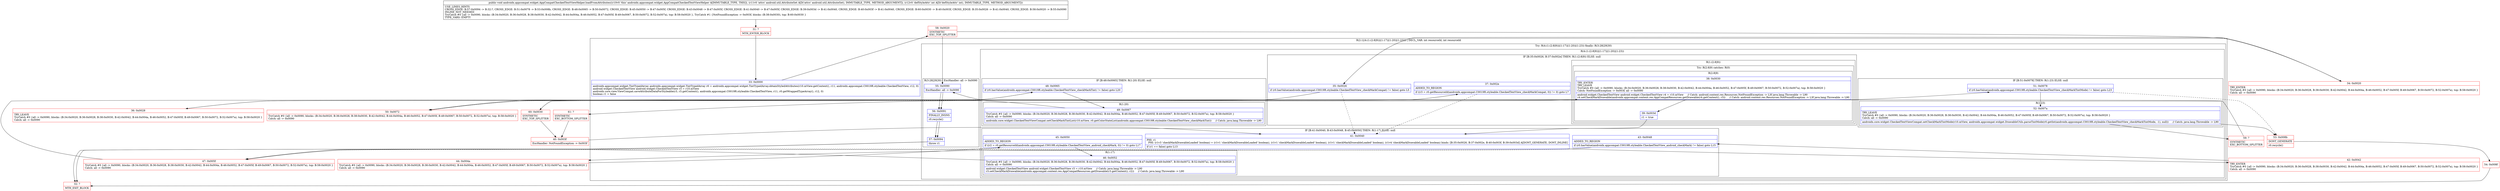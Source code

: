 digraph "CFG forandroidx.appcompat.widget.AppCompatCheckedTextViewHelper.loadFromAttributes(Landroid\/util\/AttributeSet;I)V" {
subgraph cluster_Region_1320378055 {
label = "R(2:1|(4:(1:(2:8|9))|(1:17)|(1:20)|(1:23))) | DECL_VAR: int resourceId, int resourceId\l";
node [shape=record,color=blue];
Node_33 [shape=record,label="{33\:\ 0x0000|androidx.appcompat.widget.TintTypedArray androidx.appcompat.widget.TintTypedArray r0 = androidx.appcompat.widget.TintTypedArray.obtainStyledAttributes(r10.mView.getContext(), r11, androidx.appcompat.C0019R.styleable.CheckedTextView, r12, 0)\landroid.widget.CheckedTextView android.widget.CheckedTextView r3 = r10.mView\landroidx.core.view.ViewCompat.saveAttributeDataForStyleable(r3, r3.getContext(), androidx.appcompat.C0019R.styleable.CheckedTextView, r11, r0.getWrappedTypeArray(), r12, 0)\lboolean r1 = false\l}"];
subgraph cluster_TryCatchRegion_12183298 {
label = "Try: R(4:(1:(2:8|9))|(1:17)|(1:20)|(1:23)) finally: R(3:28|29|30)";
node [shape=record,color=blue];
subgraph cluster_Region_680072178 {
label = "R(4:(1:(2:8|9))|(1:17)|(1:20)|(1:23))";
node [shape=record,color=blue];
subgraph cluster_IfRegion_701888237 {
label = "IF [B:35:0x0026, B:37:0x002e] THEN: R(1:(2:8|9)) ELSE: null";
node [shape=record,color=blue];
Node_35 [shape=record,label="{35\:\ 0x0026|if (r0.hasValue(androidx.appcompat.C0019R.styleable.CheckedTextView_checkMarkCompat) != false) goto L5\l}"];
Node_37 [shape=record,label="{37\:\ 0x002e|ADDED_TO_REGION\l|if ((r3 = r0.getResourceId(androidx.appcompat.C0019R.styleable.CheckedTextView_checkMarkCompat, 0)) != 0) goto L7\l}"];
subgraph cluster_Region_943332426 {
label = "R(1:(2:8|9))";
node [shape=record,color=blue];
subgraph cluster_TryCatchRegion_1853672971 {
label = "Try: R(2:8|9) catches: R(0)";
node [shape=record,color=blue];
subgraph cluster_Region_1601482296 {
label = "R(2:8|9)";
node [shape=record,color=blue];
Node_38 [shape=record,label="{38\:\ 0x0030|TRY_ENTER\lTRY_LEAVE\lTryCatch #0 \{all \-\> 0x0090, blocks: (B:34:0x0020, B:36:0x0028, B:38:0x0030, B:42:0x0042, B:44:0x004a, B:46:0x0052, B:47:0x005f, B:49:0x0067, B:50:0x0072, B:52:0x007a), top: B:58:0x0020 \}\lCatch: NotFoundException \-\> 0x003f, all \-\> 0x0090\l|android.widget.CheckedTextView android.widget.CheckedTextView r4 = r10.mView     \/\/ Catch: android.content.res.Resources.NotFoundException \-\> L3f java.lang.Throwable \-\> L90\lr4.setCheckMarkDrawable(androidx.appcompat.content.res.AppCompatResources.getDrawable(r4.getContext(), r3))     \/\/ Catch: android.content.res.Resources.NotFoundException \-\> L3f java.lang.Throwable \-\> L90\l}"];
Node_39 [shape=record,label="{39\:\ 0x003d|r1 = true\l}"];
}
subgraph cluster_Region_565359921 {
label = "R(0) | ExcHandler: NotFoundException \-\> 0x003f\l";
node [shape=record,color=blue];
}
}
}
}
subgraph cluster_IfRegion_1827435660 {
label = "IF [B:41:0x0040, B:43:0x0048, B:45:0x0050] THEN: R(1:17) ELSE: null";
node [shape=record,color=blue];
Node_41 [shape=record,label="{41\:\ 0x0040|PHI: r1 \l  PHI: (r1v3 'checkMarkDrawableLoaded' boolean) = (r1v1 'checkMarkDrawableLoaded' boolean), (r1v1 'checkMarkDrawableLoaded' boolean), (r1v1 'checkMarkDrawableLoaded' boolean), (r1v4 'checkMarkDrawableLoaded' boolean) binds: [B:35:0x0026, B:37:0x002e, B:40:0x003f, B:39:0x003d] A[DONT_GENERATE, DONT_INLINE]\l|if (r1 == false) goto L13\l}"];
Node_43 [shape=record,label="{43\:\ 0x0048|ADDED_TO_REGION\l|if (r0.hasValue(androidx.appcompat.C0019R.styleable.CheckedTextView_android_checkMark) != false) goto L15\l}"];
Node_45 [shape=record,label="{45\:\ 0x0050|ADDED_TO_REGION\l|if ((r2 = r0.getResourceId(androidx.appcompat.C0019R.styleable.CheckedTextView_android_checkMark, 0)) != 0) goto L17\l}"];
subgraph cluster_Region_1022362054 {
label = "R(1:17)";
node [shape=record,color=blue];
Node_46 [shape=record,label="{46\:\ 0x0052|TryCatch #0 \{all \-\> 0x0090, blocks: (B:34:0x0020, B:36:0x0028, B:38:0x0030, B:42:0x0042, B:44:0x004a, B:46:0x0052, B:47:0x005f, B:49:0x0067, B:50:0x0072, B:52:0x007a), top: B:58:0x0020 \}\lCatch: all \-\> 0x0090\l|android.widget.CheckedTextView android.widget.CheckedTextView r3 = r10.mView     \/\/ Catch: java.lang.Throwable \-\> L90\lr3.setCheckMarkDrawable(androidx.appcompat.content.res.AppCompatResources.getDrawable(r3.getContext(), r2))     \/\/ Catch: java.lang.Throwable \-\> L90\l}"];
}
}
subgraph cluster_IfRegion_1606950419 {
label = "IF [B:48:0x0065] THEN: R(1:20) ELSE: null";
node [shape=record,color=blue];
Node_48 [shape=record,label="{48\:\ 0x0065|if (r0.hasValue(androidx.appcompat.C0019R.styleable.CheckedTextView_checkMarkTint) != false) goto L20\l}"];
subgraph cluster_Region_190395979 {
label = "R(1:20)";
node [shape=record,color=blue];
Node_49 [shape=record,label="{49\:\ 0x0067|TryCatch #0 \{all \-\> 0x0090, blocks: (B:34:0x0020, B:36:0x0028, B:38:0x0030, B:42:0x0042, B:44:0x004a, B:46:0x0052, B:47:0x005f, B:49:0x0067, B:50:0x0072, B:52:0x007a), top: B:58:0x0020 \}\lCatch: all \-\> 0x0090\l|androidx.core.widget.CheckedTextViewCompat.setCheckMarkTintList(r10.mView, r0.getColorStateList(androidx.appcompat.C0019R.styleable.CheckedTextView_checkMarkTint))     \/\/ Catch: java.lang.Throwable \-\> L90\l}"];
}
}
subgraph cluster_IfRegion_222157651 {
label = "IF [B:51:0x0078] THEN: R(1:23) ELSE: null";
node [shape=record,color=blue];
Node_51 [shape=record,label="{51\:\ 0x0078|if (r0.hasValue(androidx.appcompat.C0019R.styleable.CheckedTextView_checkMarkTintMode) != false) goto L23\l}"];
subgraph cluster_Region_49976940 {
label = "R(1:23)";
node [shape=record,color=blue];
Node_52 [shape=record,label="{52\:\ 0x007a|TRY_LEAVE\lTryCatch #0 \{all \-\> 0x0090, blocks: (B:34:0x0020, B:36:0x0028, B:38:0x0030, B:42:0x0042, B:44:0x004a, B:46:0x0052, B:47:0x005f, B:49:0x0067, B:50:0x0072, B:52:0x007a), top: B:58:0x0020 \}\lCatch: all \-\> 0x0090\l|androidx.core.widget.CheckedTextViewCompat.setCheckMarkTintMode(r10.mView, androidx.appcompat.widget.DrawableUtils.parseTintMode(r0.getInt(androidx.appcompat.C0019R.styleable.CheckedTextView_checkMarkTintMode, \-1), null))     \/\/ Catch: java.lang.Throwable \-\> L90\l}"];
}
}
}
subgraph cluster_Region_501033126 {
label = "R(3:28|29|30) | ExcHandler: all \-\> 0x0090\l";
node [shape=record,color=blue];
Node_55 [shape=record,label="{55\:\ 0x0090|ExcHandler: all \-\> 0x0090\l}"];
Node_56 [shape=record,label="{56\:\ 0x0091|FINALLY_INSNS\l|r0.recycle()\l}"];
Node_57 [shape=record,label="{57\:\ 0x0094|throw r1\l}"];
}
}
}
subgraph cluster_Region_501033126 {
label = "R(3:28|29|30) | ExcHandler: all \-\> 0x0090\l";
node [shape=record,color=blue];
Node_55 [shape=record,label="{55\:\ 0x0090|ExcHandler: all \-\> 0x0090\l}"];
Node_56 [shape=record,label="{56\:\ 0x0091|FINALLY_INSNS\l|r0.recycle()\l}"];
Node_57 [shape=record,label="{57\:\ 0x0094|throw r1\l}"];
}
subgraph cluster_Region_565359921 {
label = "R(0) | ExcHandler: NotFoundException \-\> 0x003f\l";
node [shape=record,color=blue];
}
Node_31 [shape=record,color=red,label="{31\:\ ?|MTH_ENTER_BLOCK\l}"];
Node_58 [shape=record,color=red,label="{58\:\ 0x0020|SYNTHETIC\lEXC_TOP_SPLITTER\l}"];
Node_34 [shape=record,color=red,label="{34\:\ 0x0020|TRY_ENTER\lTryCatch #0 \{all \-\> 0x0090, blocks: (B:34:0x0020, B:36:0x0028, B:38:0x0030, B:42:0x0042, B:44:0x004a, B:46:0x0052, B:47:0x005f, B:49:0x0067, B:50:0x0072, B:52:0x007a), top: B:58:0x0020 \}\lCatch: all \-\> 0x0090\l}"];
Node_36 [shape=record,color=red,label="{36\:\ 0x0028|TRY_LEAVE\lTryCatch #0 \{all \-\> 0x0090, blocks: (B:34:0x0020, B:36:0x0028, B:38:0x0030, B:42:0x0042, B:44:0x004a, B:46:0x0052, B:47:0x005f, B:49:0x0067, B:50:0x0072, B:52:0x007a), top: B:58:0x0020 \}\lCatch: all \-\> 0x0090\l}"];
Node_60 [shape=record,color=red,label="{60\:\ 0x0030|SYNTHETIC\lEXC_TOP_SPLITTER\l}"];
Node_61 [shape=record,color=red,label="{61\:\ ?|SYNTHETIC\lEXC_BOTTOM_SPLITTER\l}"];
Node_40 [shape=record,color=red,label="{40\:\ 0x003f|ExcHandler: NotFoundException \-\> 0x003f\l}"];
Node_42 [shape=record,color=red,label="{42\:\ 0x0042|TRY_ENTER\lTryCatch #0 \{all \-\> 0x0090, blocks: (B:34:0x0020, B:36:0x0028, B:38:0x0030, B:42:0x0042, B:44:0x004a, B:46:0x0052, B:47:0x005f, B:49:0x0067, B:50:0x0072, B:52:0x007a), top: B:58:0x0020 \}\lCatch: all \-\> 0x0090\l}"];
Node_44 [shape=record,color=red,label="{44\:\ 0x004a|TryCatch #0 \{all \-\> 0x0090, blocks: (B:34:0x0020, B:36:0x0028, B:38:0x0030, B:42:0x0042, B:44:0x004a, B:46:0x0052, B:47:0x005f, B:49:0x0067, B:50:0x0072, B:52:0x007a), top: B:58:0x0020 \}\lCatch: all \-\> 0x0090\l}"];
Node_47 [shape=record,color=red,label="{47\:\ 0x005f|TryCatch #0 \{all \-\> 0x0090, blocks: (B:34:0x0020, B:36:0x0028, B:38:0x0030, B:42:0x0042, B:44:0x004a, B:46:0x0052, B:47:0x005f, B:49:0x0067, B:50:0x0072, B:52:0x007a), top: B:58:0x0020 \}\lCatch: all \-\> 0x0090\l}"];
Node_50 [shape=record,color=red,label="{50\:\ 0x0072|TryCatch #0 \{all \-\> 0x0090, blocks: (B:34:0x0020, B:36:0x0028, B:38:0x0030, B:42:0x0042, B:44:0x004a, B:46:0x0052, B:47:0x005f, B:49:0x0067, B:50:0x0072, B:52:0x007a), top: B:58:0x0020 \}\lCatch: all \-\> 0x0090\l}"];
Node_59 [shape=record,color=red,label="{59\:\ ?|SYNTHETIC\lEXC_BOTTOM_SPLITTER\l}"];
Node_53 [shape=record,color=red,label="{53\:\ 0x008b|DONT_GENERATE\l|r0.recycle()\l}"];
Node_54 [shape=record,color=red,label="{54\:\ 0x008f}"];
Node_32 [shape=record,color=red,label="{32\:\ ?|MTH_EXIT_BLOCK\l}"];
MethodNode[shape=record,label="{public void androidx.appcompat.widget.AppCompatCheckedTextViewHelper.loadFromAttributes((r10v0 'this' androidx.appcompat.widget.AppCompatCheckedTextViewHelper A[IMMUTABLE_TYPE, THIS]), (r11v0 'attrs' android.util.AttributeSet A[D('attrs' android.util.AttributeSet), IMMUTABLE_TYPE, METHOD_ARGUMENT]), (r12v0 'defStyleAttr' int A[D('defStyleAttr' int), IMMUTABLE_TYPE, METHOD_ARGUMENT]))  | USE_LINES_HINTS\lCROSS_EDGE: B:57:0x0094 \-\> B:32:?, CROSS_EDGE: B:51:0x0078 \-\> B:53:0x008b, CROSS_EDGE: B:48:0x0065 \-\> B:50:0x0072, CROSS_EDGE: B:45:0x0050 \-\> B:47:0x005f, CROSS_EDGE: B:43:0x0048 \-\> B:47:0x005f, CROSS_EDGE: B:41:0x0040 \-\> B:47:0x005f, CROSS_EDGE: B:39:0x003d \-\> B:41:0x0040, CROSS_EDGE: B:40:0x003f \-\> B:41:0x0040, CROSS_EDGE: B:60:0x0030 \-\> B:40:0x003f, CROSS_EDGE: B:35:0x0026 \-\> B:41:0x0040, CROSS_EDGE: B:58:0x0020 \-\> B:55:0x0090\lINLINE_NOT_NEEDED\lTryCatch #0 \{all \-\> 0x0090, blocks: (B:34:0x0020, B:36:0x0028, B:38:0x0030, B:42:0x0042, B:44:0x004a, B:46:0x0052, B:47:0x005f, B:49:0x0067, B:50:0x0072, B:52:0x007a), top: B:58:0x0020 \}, TryCatch #1 \{NotFoundException \-\> 0x003f, blocks: (B:38:0x0030), top: B:60:0x0030 \}\lTYPE_VARS: EMPTY\l}"];
MethodNode -> Node_31;Node_33 -> Node_58;
Node_35 -> Node_36;
Node_35 -> Node_41[style=dashed];
Node_37 -> Node_41[style=dashed];
Node_37 -> Node_60;
Node_38 -> Node_39;
Node_38 -> Node_61;
Node_39 -> Node_41;
Node_41 -> Node_42;
Node_41 -> Node_47[style=dashed];
Node_43 -> Node_44;
Node_43 -> Node_47[style=dashed];
Node_45 -> Node_46;
Node_45 -> Node_47[style=dashed];
Node_46 -> Node_47;
Node_48 -> Node_49;
Node_48 -> Node_50[style=dashed];
Node_49 -> Node_50;
Node_51 -> Node_52;
Node_51 -> Node_53[style=dashed];
Node_52 -> Node_53;
Node_52 -> Node_59;
Node_55 -> Node_56;
Node_56 -> Node_57;
Node_57 -> Node_32;
Node_55 -> Node_56;
Node_56 -> Node_57;
Node_57 -> Node_32;
Node_31 -> Node_33;
Node_58 -> Node_34;
Node_58 -> Node_55;
Node_34 -> Node_35;
Node_36 -> Node_37;
Node_60 -> Node_38;
Node_60 -> Node_40;
Node_61 -> Node_40;
Node_40 -> Node_41;
Node_42 -> Node_43;
Node_44 -> Node_45;
Node_47 -> Node_48;
Node_50 -> Node_51;
Node_59 -> Node_55;
Node_53 -> Node_54;
Node_54 -> Node_32;
}

